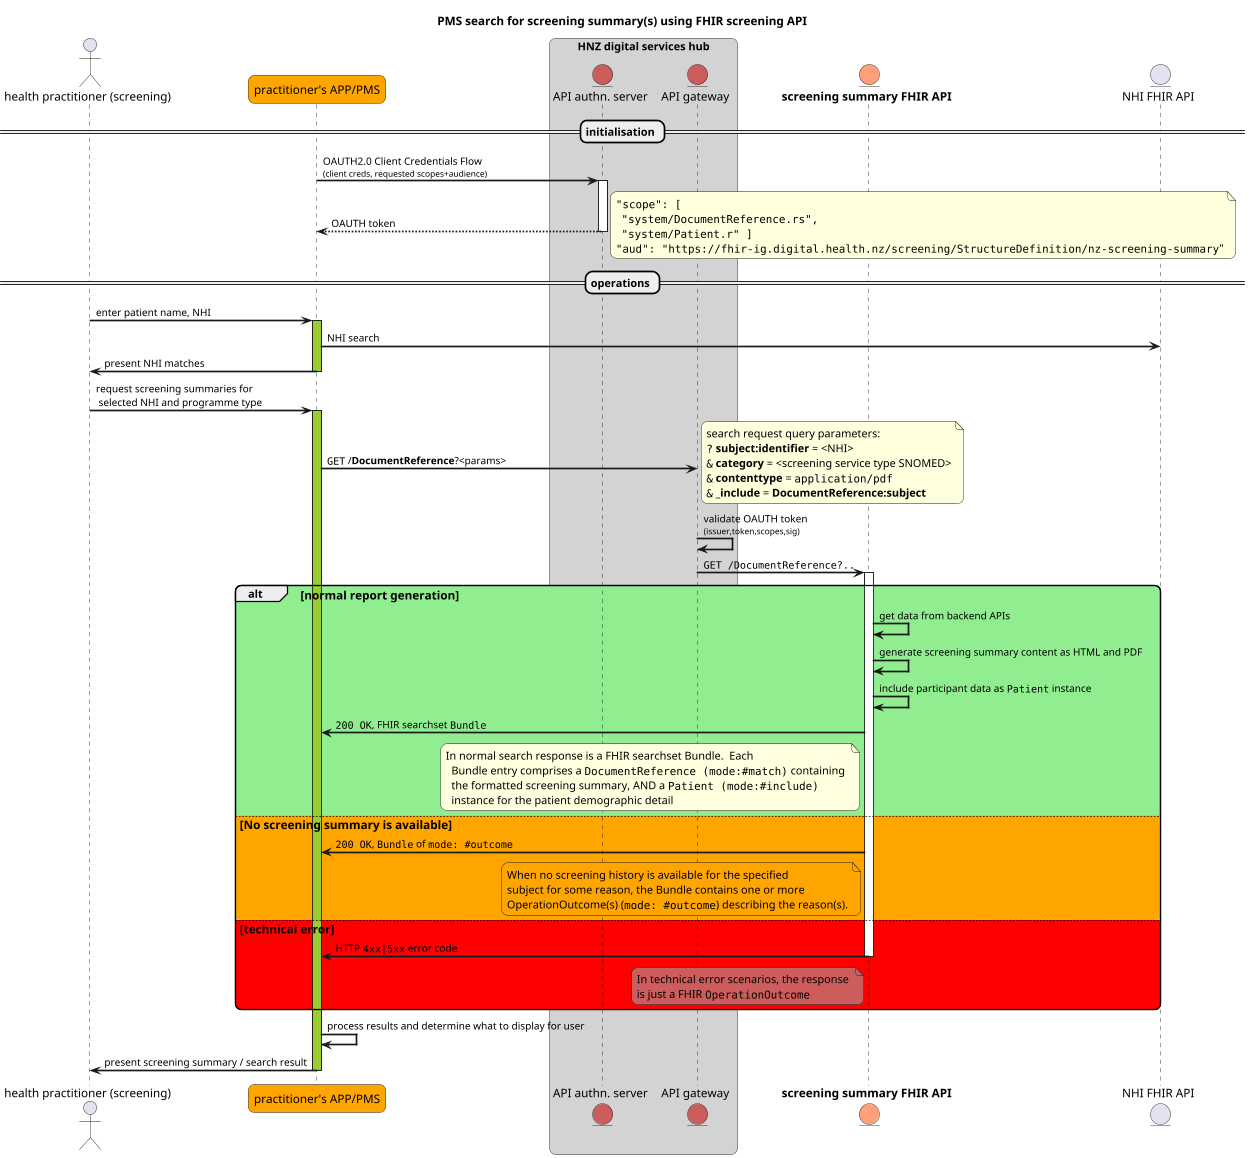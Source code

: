 @startuml seq-fhir-screening-API-operatingflow

autonumber "<b> 00"

skinparam ArrowFontSize 16
skinparam BoxPadding 10
skinparam dpi 400
skinparam MaxMessageSize 350
skinparam NoteFontSize 13
skinparam ParticipantPadding 5
skinparam responseMessageBelowArrow true
skinparam roundcorner 15
skinparam sequenceArrowThickness 2
skinparam SequenceMessageAlignment left
skinparam ArrowFontSize 12
skinparam sequenceStyle uml2
skinparam sequencegroupfontsize 14
' semi-transparent sequence groups!
' see https://sarafian.github.io/tips/2021/03/11/plantuml-tips-tricks-1.html#:~:text=responseMessageBelowArrow-,Semi,-transparent%20group%20backgrounds
skinparam SequenceGroupBodyBackgroundColor #EEEEFF50


scale max 400 width
scale 300*500

actor "health practitioner (screening)" as USER
participant "practitioner's APP/PMS" as APIC #Orange

box "HNZ digital services hub" #LightGrey
  entity "API authn. server" as ROSIE #IndianRed
  entity "API gateway" as APIG #IndianRed
end box

entity "**screening summary FHIR API**" as FHIR #LightSalmon
entity "NHI FHIR API" as NHI

autonumber stop

title "PMS search for screening summary(s) using FHIR screening API"

== initialisation ==

APIC -> ROSIE++: OAUTH2.0 Client Credentials Flow\n<size:10>(client creds, requested scopes+audience)</size>
return OAUTH token
note right
  """scope": ["" 
    """system/DocumentReference.rs",""
    """system/Patient.r" ]""
  """aud": "https://fhir-ig.digital.health.nz/screening/StructureDefinition/nz-screening-summary"""
end note

== operations ==

USER -> APIC++ #YellowGreen: enter patient name, NHI
APIC -> NHI: NHI search
APIC -> USER--: present NHI matches

USER -> APIC++ #YellowGreen: request screening summaries for\n selected NHI and programme type 

APIC -> APIG: ""GET"" /**DocumentReference**?<params>
note right
  search request query parameters:
  ""?"" **subject:identifier** = <NHI>
  ""&"" **category** = <screening service type SNOMED>
  ""&"" **contenttype** = ""application/pdf""
  ""&"" **_include** = **DocumentReference:subject**
end note
APIG -> APIG: validate OAUTH token\n<size:10>(issuer,token,scopes,sig)</size>
APIG -> FHIR++: ""GET /DocumentReference?..""
' FHIR -> FHIR: validate OAUTH token\n<size:10>(issuer,token,scopes,sig)</size>
alt #LightGreen normal report generation
FHIR -> FHIR: get data from backend APIs
FHIR -> FHIR: generate screening summary content as HTML and PDF
FHIR -> FHIR: include participant data as ""Patient"" instance
FHIR -> APIC: ""200 OK"", FHIR searchset ""Bundle"" 
  note left of FHIR #LightYellow
    In normal search response is a FHIR searchset Bundle.  Each
      Bundle entry comprises a ""DocumentReference (mode:#match)"" containing 
      the formatted screening summary, AND a ""Patient (mode:#include)"" 
      instance for the patient demographic detail
  end note

else #Orange No screening summary is available 
FHIR -> APIC: ""200 OK"", ""Bundle"" of ""mode: #outcome""
  note left of FHIR #Orange
    When no screening history is available for the specified 
    subject for some reason, the Bundle contains one or more
    OperationOutcome(s) (""mode: #outcome"") describing the reason(s).
    end note
else #Red technical error
  FHIR -> APIC--: HTTP ""4xx|5xx"" error code
  note left of FHIR #IndianRed
    In technical error scenarios, the response 
    is just a FHIR ""OperationOutcome""
  end note
end

APIC -> APIC: process results and determine what to display for user 

APIC -> USER--: present screening summary / search result


' newpage PMS retrieve a specific version of a patient's screening history using FHIR screening API (2 of 2)

' actor "health practitioner (screening)" as USER
' participant "practitioner's APP/PMS" as APIC #Orange

' box "HNZ digital services hub" #LightGrey
'   entity "API authn. server" as ROSIE #IndianRed
'   entity "API gateway" as APIG #IndianRed
' end box

' entity "**screening summary FHIR API**" as FHIR #LightSalmon
' entity "NHI FHIR API" as NHI

' autonumber stop

' APIC -> ROSIE++: OAUTH2.0 Client Credentials Flow\n<size:10>(client credentials and requested scope)</size>
' return OAUTH token

' USER -> APIC++ #YellowGreen: request specific version of a patient\n cervical screening summary doc

' note right of APIC #LightYellow
'   The app may request a DocumentReference instance by specific logical identifier 
'   as returned by an earlier screening summary search interaction.
' end note

' APIC -> APIG: ""GET"" /**DocumentReference/{logical instance identifier}**
' APIG -> APIG: validate OAUTH token\n<size:10>(issuer,token,scopes,sig)</size>
' APIG -> FHIR++: ""GET /DocumentReference/..""
' FHIR -> FHIR: validate OAUTH token\n<size:10>(issuer,token,scopes,sig)</size>
' alt #LightGreen normal report generation
' FHIR -> FHIR: generate/retrieve screening summary
' FHIR -> APIC: ""200 OK"", one specific FHIR ""DocumentReference"" instance
' else #Orange instance doesn't exist
' FHIR -> APIC: ""404 NOT FOUND""
' else #Red technical error
' FHIR -> APIC: HTTP ""4xx|5xx"" error code, FHIR ""OperationOutcome""
' end

' APIC -> USER: present screening summary / search result

@enduml